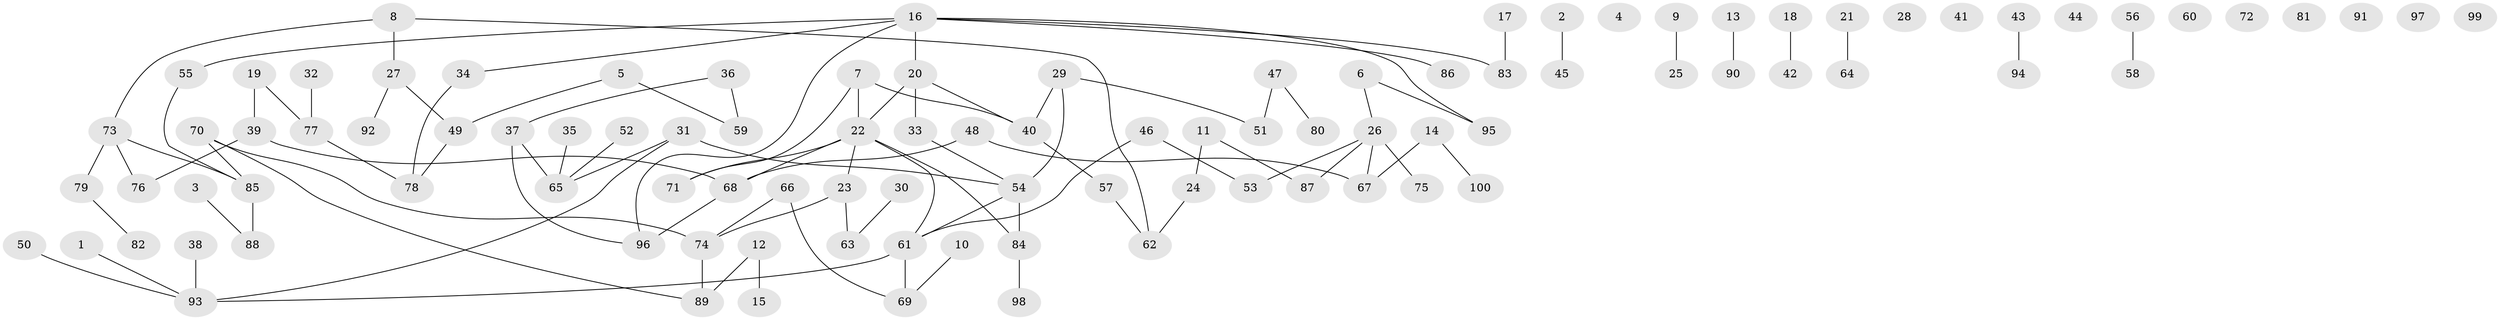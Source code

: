 // coarse degree distribution, {1: 0.23076923076923078, 0: 0.24615384615384617, 3: 0.13846153846153847, 2: 0.2, 5: 0.046153846153846156, 6: 0.015384615384615385, 4: 0.09230769230769231, 7: 0.015384615384615385, 8: 0.015384615384615385}
// Generated by graph-tools (version 1.1) at 2025/23/03/03/25 07:23:27]
// undirected, 100 vertices, 101 edges
graph export_dot {
graph [start="1"]
  node [color=gray90,style=filled];
  1;
  2;
  3;
  4;
  5;
  6;
  7;
  8;
  9;
  10;
  11;
  12;
  13;
  14;
  15;
  16;
  17;
  18;
  19;
  20;
  21;
  22;
  23;
  24;
  25;
  26;
  27;
  28;
  29;
  30;
  31;
  32;
  33;
  34;
  35;
  36;
  37;
  38;
  39;
  40;
  41;
  42;
  43;
  44;
  45;
  46;
  47;
  48;
  49;
  50;
  51;
  52;
  53;
  54;
  55;
  56;
  57;
  58;
  59;
  60;
  61;
  62;
  63;
  64;
  65;
  66;
  67;
  68;
  69;
  70;
  71;
  72;
  73;
  74;
  75;
  76;
  77;
  78;
  79;
  80;
  81;
  82;
  83;
  84;
  85;
  86;
  87;
  88;
  89;
  90;
  91;
  92;
  93;
  94;
  95;
  96;
  97;
  98;
  99;
  100;
  1 -- 93;
  2 -- 45;
  3 -- 88;
  5 -- 49;
  5 -- 59;
  6 -- 26;
  6 -- 95;
  7 -- 22;
  7 -- 40;
  7 -- 71;
  8 -- 27;
  8 -- 62;
  8 -- 73;
  9 -- 25;
  10 -- 69;
  11 -- 24;
  11 -- 87;
  12 -- 15;
  12 -- 89;
  13 -- 90;
  14 -- 67;
  14 -- 100;
  16 -- 20;
  16 -- 34;
  16 -- 55;
  16 -- 83;
  16 -- 86;
  16 -- 95;
  16 -- 96;
  17 -- 83;
  18 -- 42;
  19 -- 39;
  19 -- 77;
  20 -- 22;
  20 -- 33;
  20 -- 40;
  21 -- 64;
  22 -- 23;
  22 -- 61;
  22 -- 68;
  22 -- 71;
  22 -- 84;
  23 -- 63;
  23 -- 74;
  24 -- 62;
  26 -- 53;
  26 -- 67;
  26 -- 75;
  26 -- 87;
  27 -- 49;
  27 -- 92;
  29 -- 40;
  29 -- 51;
  29 -- 54;
  30 -- 63;
  31 -- 54;
  31 -- 65;
  31 -- 93;
  32 -- 77;
  33 -- 54;
  34 -- 78;
  35 -- 65;
  36 -- 37;
  36 -- 59;
  37 -- 65;
  37 -- 96;
  38 -- 93;
  39 -- 68;
  39 -- 76;
  40 -- 57;
  43 -- 94;
  46 -- 53;
  46 -- 61;
  47 -- 51;
  47 -- 80;
  48 -- 67;
  48 -- 68;
  49 -- 78;
  50 -- 93;
  52 -- 65;
  54 -- 61;
  54 -- 84;
  55 -- 85;
  56 -- 58;
  57 -- 62;
  61 -- 69;
  61 -- 93;
  66 -- 69;
  66 -- 74;
  68 -- 96;
  70 -- 74;
  70 -- 85;
  70 -- 89;
  73 -- 76;
  73 -- 79;
  73 -- 85;
  74 -- 89;
  77 -- 78;
  79 -- 82;
  84 -- 98;
  85 -- 88;
}
